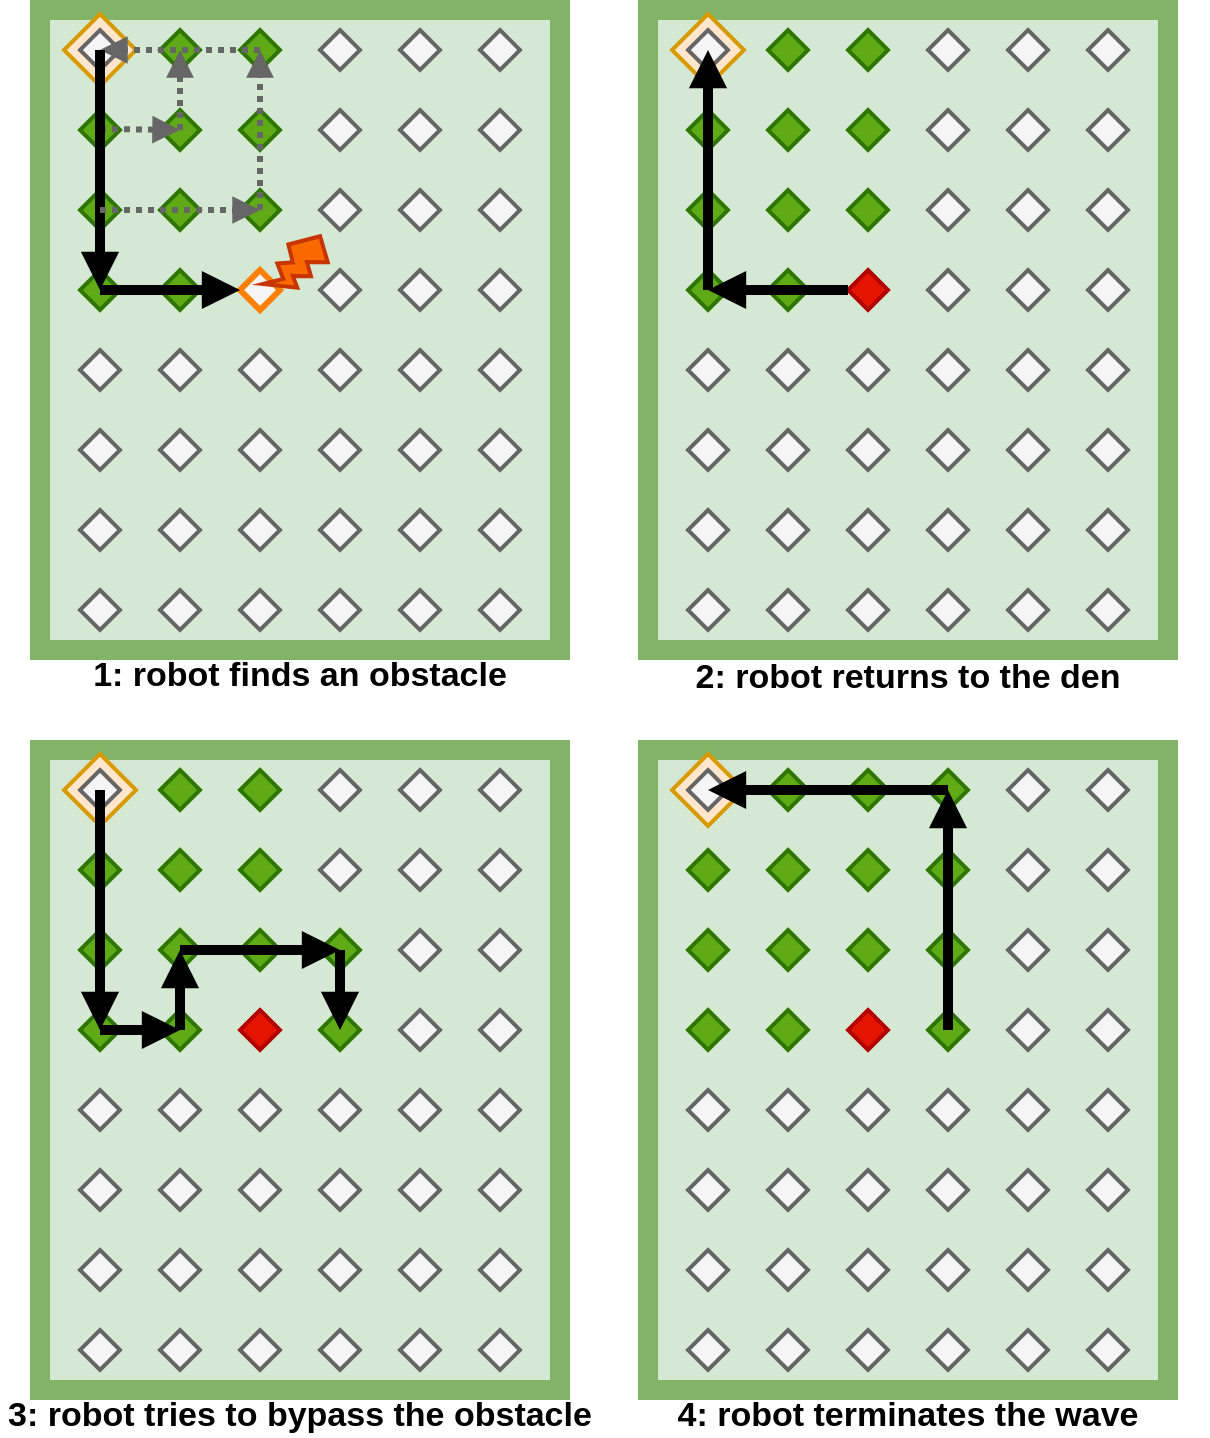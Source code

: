 <mxfile version="14.4.3" type="device"><diagram id="38rpAJSljCp4Y_t4XJB3" name="Pagina-1"><mxGraphModel dx="710" dy="412" grid="1" gridSize="10" guides="1" tooltips="1" connect="1" arrows="1" fold="1" page="1" pageScale="1" pageWidth="827" pageHeight="1169" math="0" shadow="0"><root><mxCell id="0"/><mxCell id="1" parent="0"/><mxCell id="dRU0oKlooQQdXRO8Y2s7-1" value="" style="rounded=0;whiteSpace=wrap;html=1;strokeColor=#82b366;perimeterSpacing=0;strokeWidth=10;glass=0;shadow=0;sketch=0;fillColor=#D5E8D4;" parent="1" vertex="1"><mxGeometry x="20" y="20" width="260" height="320" as="geometry"/></mxCell><mxCell id="3X9O9wSepHIP7EfE-JKM-1" value="" style="rhombus;whiteSpace=wrap;html=1;strokeWidth=2;fillColor=#ffe6cc;strokeColor=#d79b00;" parent="1" vertex="1"><mxGeometry x="32" y="22" width="36" height="36" as="geometry"/></mxCell><mxCell id="3X9O9wSepHIP7EfE-JKM-108" value="" style="rhombus;whiteSpace=wrap;html=1;strokeWidth=2;fillColor=#f5f5f5;strokeColor=#666666;fontColor=#333333;" parent="1" vertex="1"><mxGeometry x="240" y="310" width="20" height="20" as="geometry"/></mxCell><mxCell id="3X9O9wSepHIP7EfE-JKM-107" value="" style="rhombus;whiteSpace=wrap;html=1;strokeWidth=2;fillColor=#f5f5f5;strokeColor=#666666;fontColor=#333333;" parent="1" vertex="1"><mxGeometry x="240" y="270" width="20" height="20" as="geometry"/></mxCell><mxCell id="3X9O9wSepHIP7EfE-JKM-105" value="" style="rhombus;whiteSpace=wrap;html=1;strokeWidth=2;fillColor=#f5f5f5;strokeColor=#666666;fontColor=#333333;" parent="1" vertex="1"><mxGeometry x="40" y="310" width="20" height="20" as="geometry"/></mxCell><mxCell id="3X9O9wSepHIP7EfE-JKM-102" value="" style="rhombus;whiteSpace=wrap;html=1;strokeWidth=2;fillColor=#f5f5f5;strokeColor=#666666;fontColor=#333333;" parent="1" vertex="1"><mxGeometry x="40" y="270" width="20" height="20" as="geometry"/></mxCell><mxCell id="3X9O9wSepHIP7EfE-JKM-73" value="" style="rhombus;whiteSpace=wrap;html=1;strokeWidth=2;fillColor=#f5f5f5;strokeColor=#666666;fontColor=#333333;" parent="1" vertex="1"><mxGeometry x="120" y="230" width="20" height="20" as="geometry"/></mxCell><mxCell id="3X9O9wSepHIP7EfE-JKM-74" value="" style="rhombus;whiteSpace=wrap;html=1;strokeWidth=2;fillColor=#f5f5f5;strokeColor=#666666;fontColor=#333333;" parent="1" vertex="1"><mxGeometry x="160" y="230" width="20" height="20" as="geometry"/></mxCell><mxCell id="3X9O9wSepHIP7EfE-JKM-75" value="" style="rhombus;whiteSpace=wrap;html=1;strokeWidth=2;fillColor=#f5f5f5;strokeColor=#666666;fontColor=#333333;" parent="1" vertex="1"><mxGeometry x="200" y="230" width="20" height="20" as="geometry"/></mxCell><mxCell id="3X9O9wSepHIP7EfE-JKM-76" value="" style="rhombus;whiteSpace=wrap;html=1;strokeWidth=2;fillColor=#f5f5f5;strokeColor=#666666;fontColor=#333333;" parent="1" vertex="1"><mxGeometry x="240" y="230" width="20" height="20" as="geometry"/></mxCell><mxCell id="3X9O9wSepHIP7EfE-JKM-77" value="" style="rhombus;whiteSpace=wrap;html=1;strokeWidth=2;fillColor=#f5f5f5;strokeColor=#666666;fontColor=#333333;" parent="1" vertex="1"><mxGeometry x="40" y="230" width="20" height="20" as="geometry"/></mxCell><mxCell id="3X9O9wSepHIP7EfE-JKM-78" value="" style="rhombus;whiteSpace=wrap;html=1;strokeWidth=2;fillColor=#f5f5f5;strokeColor=#666666;fontColor=#333333;" parent="1" vertex="1"><mxGeometry x="80" y="230" width="20" height="20" as="geometry"/></mxCell><mxCell id="3X9O9wSepHIP7EfE-JKM-66" value="" style="rhombus;whiteSpace=wrap;html=1;strokeWidth=2;fillColor=#f5f5f5;strokeColor=#666666;fontColor=#333333;" parent="1" vertex="1"><mxGeometry x="120" y="190" width="20" height="20" as="geometry"/></mxCell><mxCell id="3X9O9wSepHIP7EfE-JKM-67" value="" style="rhombus;whiteSpace=wrap;html=1;strokeWidth=2;fillColor=#f5f5f5;strokeColor=#666666;fontColor=#333333;" parent="1" vertex="1"><mxGeometry x="160" y="190" width="20" height="20" as="geometry"/></mxCell><mxCell id="3X9O9wSepHIP7EfE-JKM-68" value="" style="rhombus;whiteSpace=wrap;html=1;strokeWidth=2;fillColor=#f5f5f5;strokeColor=#666666;fontColor=#333333;" parent="1" vertex="1"><mxGeometry x="200" y="190" width="20" height="20" as="geometry"/></mxCell><mxCell id="3X9O9wSepHIP7EfE-JKM-69" value="" style="rhombus;whiteSpace=wrap;html=1;strokeWidth=2;fillColor=#f5f5f5;strokeColor=#666666;fontColor=#333333;" parent="1" vertex="1"><mxGeometry x="240" y="190" width="20" height="20" as="geometry"/></mxCell><mxCell id="3X9O9wSepHIP7EfE-JKM-70" value="" style="rhombus;whiteSpace=wrap;html=1;strokeWidth=2;fillColor=#f5f5f5;strokeColor=#666666;fontColor=#333333;" parent="1" vertex="1"><mxGeometry x="40" y="190" width="20" height="20" as="geometry"/></mxCell><mxCell id="3X9O9wSepHIP7EfE-JKM-71" value="" style="rhombus;whiteSpace=wrap;html=1;strokeWidth=2;fillColor=#f5f5f5;strokeColor=#666666;fontColor=#333333;" parent="1" vertex="1"><mxGeometry x="80" y="190" width="20" height="20" as="geometry"/></mxCell><mxCell id="3X9O9wSepHIP7EfE-JKM-58" value="" style="rhombus;whiteSpace=wrap;html=1;strokeWidth=3;fillColor=#f5f5f5;fontColor=#333333;strokeColor=#FF8000;" parent="1" vertex="1"><mxGeometry x="120" y="150" width="20" height="20" as="geometry"/></mxCell><mxCell id="3X9O9wSepHIP7EfE-JKM-59" value="" style="rhombus;whiteSpace=wrap;html=1;strokeWidth=2;fillColor=#f5f5f5;strokeColor=#666666;fontColor=#333333;" parent="1" vertex="1"><mxGeometry x="160" y="150" width="20" height="20" as="geometry"/></mxCell><mxCell id="3X9O9wSepHIP7EfE-JKM-60" value="" style="rhombus;whiteSpace=wrap;html=1;strokeWidth=2;fillColor=#f5f5f5;strokeColor=#666666;fontColor=#333333;" parent="1" vertex="1"><mxGeometry x="200" y="150" width="20" height="20" as="geometry"/></mxCell><mxCell id="3X9O9wSepHIP7EfE-JKM-61" value="" style="rhombus;whiteSpace=wrap;html=1;strokeWidth=2;fillColor=#f5f5f5;strokeColor=#666666;fontColor=#333333;" parent="1" vertex="1"><mxGeometry x="240" y="150" width="20" height="20" as="geometry"/></mxCell><mxCell id="3X9O9wSepHIP7EfE-JKM-62" value="" style="rhombus;whiteSpace=wrap;html=1;strokeWidth=2;fillColor=#60a917;strokeColor=#2D7600;fontColor=#ffffff;" parent="1" vertex="1"><mxGeometry x="40" y="150" width="20" height="20" as="geometry"/></mxCell><mxCell id="3X9O9wSepHIP7EfE-JKM-63" value="" style="rhombus;whiteSpace=wrap;html=1;strokeWidth=2;fillColor=#60a917;strokeColor=#2D7600;fontColor=#ffffff;" parent="1" vertex="1"><mxGeometry x="80" y="150" width="20" height="20" as="geometry"/></mxCell><mxCell id="3X9O9wSepHIP7EfE-JKM-51" value="" style="rhombus;whiteSpace=wrap;html=1;strokeWidth=2;fillColor=#60a917;strokeColor=#2D7600;fontColor=#ffffff;" parent="1" vertex="1"><mxGeometry x="120" y="110" width="20" height="20" as="geometry"/></mxCell><mxCell id="3X9O9wSepHIP7EfE-JKM-52" value="" style="rhombus;whiteSpace=wrap;html=1;strokeWidth=2;fillColor=#f5f5f5;strokeColor=#666666;fontColor=#333333;" parent="1" vertex="1"><mxGeometry x="160" y="110" width="20" height="20" as="geometry"/></mxCell><mxCell id="3X9O9wSepHIP7EfE-JKM-53" value="" style="rhombus;whiteSpace=wrap;html=1;strokeWidth=2;fillColor=#f5f5f5;strokeColor=#666666;fontColor=#333333;" parent="1" vertex="1"><mxGeometry x="200" y="110" width="20" height="20" as="geometry"/></mxCell><mxCell id="3X9O9wSepHIP7EfE-JKM-54" value="" style="rhombus;whiteSpace=wrap;html=1;strokeWidth=2;fillColor=#f5f5f5;strokeColor=#666666;fontColor=#333333;" parent="1" vertex="1"><mxGeometry x="240" y="110" width="20" height="20" as="geometry"/></mxCell><mxCell id="3X9O9wSepHIP7EfE-JKM-55" value="" style="rhombus;whiteSpace=wrap;html=1;strokeWidth=2;fillColor=#60a917;strokeColor=#2D7600;fontColor=#ffffff;" parent="1" vertex="1"><mxGeometry x="40" y="110" width="20" height="20" as="geometry"/></mxCell><mxCell id="3X9O9wSepHIP7EfE-JKM-56" value="" style="rhombus;whiteSpace=wrap;html=1;strokeWidth=2;fillColor=#60a917;strokeColor=#2D7600;fontColor=#ffffff;" parent="1" vertex="1"><mxGeometry x="80" y="110" width="20" height="20" as="geometry"/></mxCell><mxCell id="3X9O9wSepHIP7EfE-JKM-37" value="" style="rhombus;whiteSpace=wrap;html=1;strokeWidth=2;fillColor=#60a917;strokeColor=#2D7600;fontColor=#ffffff;" parent="1" vertex="1"><mxGeometry x="120" y="30" width="20" height="20" as="geometry"/></mxCell><mxCell id="3X9O9wSepHIP7EfE-JKM-38" value="" style="rhombus;whiteSpace=wrap;html=1;strokeWidth=2;fillColor=#f5f5f5;strokeColor=#666666;fontColor=#333333;" parent="1" vertex="1"><mxGeometry x="160" y="30" width="20" height="20" as="geometry"/></mxCell><mxCell id="3X9O9wSepHIP7EfE-JKM-39" value="" style="rhombus;whiteSpace=wrap;html=1;strokeWidth=2;fillColor=#f5f5f5;strokeColor=#666666;fontColor=#333333;" parent="1" vertex="1"><mxGeometry x="200" y="30" width="20" height="20" as="geometry"/></mxCell><mxCell id="3X9O9wSepHIP7EfE-JKM-40" value="" style="rhombus;whiteSpace=wrap;html=1;strokeWidth=2;fillColor=#f5f5f5;strokeColor=#666666;fontColor=#333333;" parent="1" vertex="1"><mxGeometry x="240" y="30" width="20" height="20" as="geometry"/></mxCell><mxCell id="3X9O9wSepHIP7EfE-JKM-41" value="" style="rhombus;whiteSpace=wrap;html=1;strokeWidth=2;fillColor=#f5f5f5;strokeColor=#666666;fontColor=#333333;" parent="1" vertex="1"><mxGeometry x="40" y="30" width="20" height="20" as="geometry"/></mxCell><mxCell id="3X9O9wSepHIP7EfE-JKM-42" value="" style="rhombus;whiteSpace=wrap;html=1;strokeWidth=2;fillColor=#60a917;strokeColor=#2D7600;fontColor=#ffffff;" parent="1" vertex="1"><mxGeometry x="80" y="30" width="20" height="20" as="geometry"/></mxCell><mxCell id="3X9O9wSepHIP7EfE-JKM-32" value="" style="rhombus;whiteSpace=wrap;html=1;strokeWidth=2;fillColor=#60a917;strokeColor=#2D7600;fontColor=#ffffff;" parent="1" vertex="1"><mxGeometry x="120" y="70" width="20" height="20" as="geometry"/></mxCell><mxCell id="3X9O9wSepHIP7EfE-JKM-33" value="" style="rhombus;whiteSpace=wrap;html=1;strokeWidth=2;fillColor=#f5f5f5;strokeColor=#666666;fontColor=#333333;" parent="1" vertex="1"><mxGeometry x="160" y="70" width="20" height="20" as="geometry"/></mxCell><mxCell id="3X9O9wSepHIP7EfE-JKM-34" value="" style="rhombus;whiteSpace=wrap;html=1;strokeWidth=2;fillColor=#f5f5f5;strokeColor=#666666;fontColor=#333333;" parent="1" vertex="1"><mxGeometry x="200" y="70" width="20" height="20" as="geometry"/></mxCell><mxCell id="3X9O9wSepHIP7EfE-JKM-35" value="" style="rhombus;whiteSpace=wrap;html=1;strokeWidth=2;fillColor=#f5f5f5;strokeColor=#666666;fontColor=#333333;" parent="1" vertex="1"><mxGeometry x="240" y="70" width="20" height="20" as="geometry"/></mxCell><mxCell id="3X9O9wSepHIP7EfE-JKM-36" value="" style="rhombus;whiteSpace=wrap;html=1;strokeWidth=2;fillColor=#60a917;strokeColor=#2D7600;fontColor=#ffffff;" parent="1" vertex="1"><mxGeometry x="40" y="70" width="20" height="20" as="geometry"/></mxCell><mxCell id="3X9O9wSepHIP7EfE-JKM-31" value="" style="rhombus;whiteSpace=wrap;html=1;strokeWidth=2;fillColor=#60a917;strokeColor=#2D7600;fontColor=#ffffff;" parent="1" vertex="1"><mxGeometry x="80" y="70" width="20" height="20" as="geometry"/></mxCell><mxCell id="3X9O9wSepHIP7EfE-JKM-16" value="" style="endArrow=block;html=1;strokeWidth=5;endFill=1;" parent="1" edge="1"><mxGeometry width="50" height="50" relative="1" as="geometry"><mxPoint x="50" y="160" as="sourcePoint"/><mxPoint x="120" y="160" as="targetPoint"/></mxGeometry></mxCell><mxCell id="3X9O9wSepHIP7EfE-JKM-81" value="" style="rhombus;whiteSpace=wrap;html=1;strokeWidth=2;fillColor=#f5f5f5;strokeColor=#666666;fontColor=#333333;" parent="1" vertex="1"><mxGeometry x="120" y="270" width="20" height="20" as="geometry"/></mxCell><mxCell id="3X9O9wSepHIP7EfE-JKM-82" value="" style="rhombus;whiteSpace=wrap;html=1;strokeWidth=2;fillColor=#f5f5f5;strokeColor=#666666;fontColor=#333333;" parent="1" vertex="1"><mxGeometry x="160" y="270" width="20" height="20" as="geometry"/></mxCell><mxCell id="3X9O9wSepHIP7EfE-JKM-83" value="" style="rhombus;whiteSpace=wrap;html=1;strokeWidth=2;fillColor=#f5f5f5;strokeColor=#666666;fontColor=#333333;" parent="1" vertex="1"><mxGeometry x="200" y="270" width="20" height="20" as="geometry"/></mxCell><mxCell id="3X9O9wSepHIP7EfE-JKM-86" value="" style="rhombus;whiteSpace=wrap;html=1;strokeWidth=2;fillColor=#f5f5f5;strokeColor=#666666;fontColor=#333333;" parent="1" vertex="1"><mxGeometry x="80" y="270" width="20" height="20" as="geometry"/></mxCell><mxCell id="3X9O9wSepHIP7EfE-JKM-88" value="" style="rhombus;whiteSpace=wrap;html=1;strokeWidth=2;fillColor=#f5f5f5;strokeColor=#666666;fontColor=#333333;" parent="1" vertex="1"><mxGeometry x="120" y="310" width="20" height="20" as="geometry"/></mxCell><mxCell id="3X9O9wSepHIP7EfE-JKM-89" value="" style="rhombus;whiteSpace=wrap;html=1;strokeWidth=2;fillColor=#f5f5f5;strokeColor=#666666;fontColor=#333333;" parent="1" vertex="1"><mxGeometry x="160" y="310" width="20" height="20" as="geometry"/></mxCell><mxCell id="3X9O9wSepHIP7EfE-JKM-90" value="" style="rhombus;whiteSpace=wrap;html=1;strokeWidth=2;fillColor=#f5f5f5;strokeColor=#666666;fontColor=#333333;" parent="1" vertex="1"><mxGeometry x="200" y="310" width="20" height="20" as="geometry"/></mxCell><mxCell id="3X9O9wSepHIP7EfE-JKM-93" value="" style="rhombus;whiteSpace=wrap;html=1;strokeWidth=2;fillColor=#f5f5f5;strokeColor=#666666;fontColor=#333333;" parent="1" vertex="1"><mxGeometry x="80" y="310" width="20" height="20" as="geometry"/></mxCell><mxCell id="3X9O9wSepHIP7EfE-JKM-110" value="" style="verticalLabelPosition=bottom;verticalAlign=top;html=1;shape=mxgraph.basic.flash;strokeWidth=2;fillColor=#fa6800;strokeColor=#C73500;rotation=30;fontColor=#ffffff;" parent="1" vertex="1"><mxGeometry x="138.7" y="130" width="22.59" height="35" as="geometry"/></mxCell><mxCell id="UCMmP2EKuZYmeu0Y-TGN-4" value="" style="rounded=0;whiteSpace=wrap;html=1;strokeColor=#82b366;perimeterSpacing=0;strokeWidth=10;glass=0;shadow=0;sketch=0;fillColor=#D5E8D4;" parent="1" vertex="1"><mxGeometry x="20" y="390" width="260" height="320" as="geometry"/></mxCell><mxCell id="UCMmP2EKuZYmeu0Y-TGN-5" value="" style="rhombus;whiteSpace=wrap;html=1;strokeWidth=2;fillColor=#ffe6cc;strokeColor=#d79b00;" parent="1" vertex="1"><mxGeometry x="32" y="392" width="36" height="36" as="geometry"/></mxCell><mxCell id="UCMmP2EKuZYmeu0Y-TGN-6" value="" style="rhombus;whiteSpace=wrap;html=1;strokeWidth=2;fillColor=#f5f5f5;strokeColor=#666666;fontColor=#333333;" parent="1" vertex="1"><mxGeometry x="240" y="680" width="20" height="20" as="geometry"/></mxCell><mxCell id="UCMmP2EKuZYmeu0Y-TGN-7" value="" style="rhombus;whiteSpace=wrap;html=1;strokeWidth=2;fillColor=#f5f5f5;strokeColor=#666666;fontColor=#333333;" parent="1" vertex="1"><mxGeometry x="240" y="640" width="20" height="20" as="geometry"/></mxCell><mxCell id="UCMmP2EKuZYmeu0Y-TGN-8" value="" style="rhombus;whiteSpace=wrap;html=1;strokeWidth=2;fillColor=#f5f5f5;strokeColor=#666666;fontColor=#333333;" parent="1" vertex="1"><mxGeometry x="40" y="680" width="20" height="20" as="geometry"/></mxCell><mxCell id="UCMmP2EKuZYmeu0Y-TGN-9" value="" style="rhombus;whiteSpace=wrap;html=1;strokeWidth=2;fillColor=#f5f5f5;strokeColor=#666666;fontColor=#333333;" parent="1" vertex="1"><mxGeometry x="40" y="640" width="20" height="20" as="geometry"/></mxCell><mxCell id="UCMmP2EKuZYmeu0Y-TGN-11" value="" style="rhombus;whiteSpace=wrap;html=1;strokeWidth=2;fillColor=#f5f5f5;strokeColor=#666666;fontColor=#333333;" parent="1" vertex="1"><mxGeometry x="120" y="600" width="20" height="20" as="geometry"/></mxCell><mxCell id="UCMmP2EKuZYmeu0Y-TGN-12" value="" style="rhombus;whiteSpace=wrap;html=1;strokeWidth=2;fillColor=#f5f5f5;strokeColor=#666666;fontColor=#333333;" parent="1" vertex="1"><mxGeometry x="160" y="600" width="20" height="20" as="geometry"/></mxCell><mxCell id="UCMmP2EKuZYmeu0Y-TGN-13" value="" style="rhombus;whiteSpace=wrap;html=1;strokeWidth=2;fillColor=#f5f5f5;strokeColor=#666666;fontColor=#333333;" parent="1" vertex="1"><mxGeometry x="200" y="600" width="20" height="20" as="geometry"/></mxCell><mxCell id="UCMmP2EKuZYmeu0Y-TGN-14" value="" style="rhombus;whiteSpace=wrap;html=1;strokeWidth=2;fillColor=#f5f5f5;strokeColor=#666666;fontColor=#333333;" parent="1" vertex="1"><mxGeometry x="240" y="600" width="20" height="20" as="geometry"/></mxCell><mxCell id="UCMmP2EKuZYmeu0Y-TGN-15" value="" style="rhombus;whiteSpace=wrap;html=1;strokeWidth=2;fillColor=#f5f5f5;strokeColor=#666666;fontColor=#333333;" parent="1" vertex="1"><mxGeometry x="40" y="600" width="20" height="20" as="geometry"/></mxCell><mxCell id="UCMmP2EKuZYmeu0Y-TGN-16" value="" style="rhombus;whiteSpace=wrap;html=1;strokeWidth=2;fillColor=#f5f5f5;strokeColor=#666666;fontColor=#333333;" parent="1" vertex="1"><mxGeometry x="80" y="600" width="20" height="20" as="geometry"/></mxCell><mxCell id="UCMmP2EKuZYmeu0Y-TGN-17" value="" style="rhombus;whiteSpace=wrap;html=1;strokeWidth=2;fillColor=#f5f5f5;strokeColor=#666666;fontColor=#333333;" parent="1" vertex="1"><mxGeometry x="120" y="560" width="20" height="20" as="geometry"/></mxCell><mxCell id="UCMmP2EKuZYmeu0Y-TGN-18" value="" style="rhombus;whiteSpace=wrap;html=1;strokeWidth=2;fillColor=#f5f5f5;strokeColor=#666666;fontColor=#333333;" parent="1" vertex="1"><mxGeometry x="160" y="560" width="20" height="20" as="geometry"/></mxCell><mxCell id="UCMmP2EKuZYmeu0Y-TGN-19" value="" style="rhombus;whiteSpace=wrap;html=1;strokeWidth=2;fillColor=#f5f5f5;strokeColor=#666666;fontColor=#333333;" parent="1" vertex="1"><mxGeometry x="200" y="560" width="20" height="20" as="geometry"/></mxCell><mxCell id="UCMmP2EKuZYmeu0Y-TGN-20" value="" style="rhombus;whiteSpace=wrap;html=1;strokeWidth=2;fillColor=#f5f5f5;strokeColor=#666666;fontColor=#333333;" parent="1" vertex="1"><mxGeometry x="240" y="560" width="20" height="20" as="geometry"/></mxCell><mxCell id="UCMmP2EKuZYmeu0Y-TGN-21" value="" style="rhombus;whiteSpace=wrap;html=1;strokeWidth=2;fillColor=#f5f5f5;strokeColor=#666666;fontColor=#333333;" parent="1" vertex="1"><mxGeometry x="40" y="560" width="20" height="20" as="geometry"/></mxCell><mxCell id="UCMmP2EKuZYmeu0Y-TGN-22" value="" style="rhombus;whiteSpace=wrap;html=1;strokeWidth=2;fillColor=#f5f5f5;strokeColor=#666666;fontColor=#333333;" parent="1" vertex="1"><mxGeometry x="80" y="560" width="20" height="20" as="geometry"/></mxCell><mxCell id="UCMmP2EKuZYmeu0Y-TGN-23" value="" style="rhombus;whiteSpace=wrap;html=1;strokeWidth=2;fillColor=#e51400;strokeColor=#B20000;fontColor=#ffffff;" parent="1" vertex="1"><mxGeometry x="120" y="520" width="20" height="20" as="geometry"/></mxCell><mxCell id="UCMmP2EKuZYmeu0Y-TGN-24" value="" style="rhombus;whiteSpace=wrap;html=1;strokeWidth=2;fillColor=#60a917;strokeColor=#2D7600;fontColor=#ffffff;" parent="1" vertex="1"><mxGeometry x="160" y="520" width="20" height="20" as="geometry"/></mxCell><mxCell id="UCMmP2EKuZYmeu0Y-TGN-25" value="" style="rhombus;whiteSpace=wrap;html=1;strokeWidth=2;fillColor=#f5f5f5;strokeColor=#666666;fontColor=#333333;" parent="1" vertex="1"><mxGeometry x="200" y="520" width="20" height="20" as="geometry"/></mxCell><mxCell id="UCMmP2EKuZYmeu0Y-TGN-26" value="" style="rhombus;whiteSpace=wrap;html=1;strokeWidth=2;fillColor=#f5f5f5;strokeColor=#666666;fontColor=#333333;" parent="1" vertex="1"><mxGeometry x="240" y="520" width="20" height="20" as="geometry"/></mxCell><mxCell id="UCMmP2EKuZYmeu0Y-TGN-27" value="" style="rhombus;whiteSpace=wrap;html=1;strokeWidth=2;fillColor=#60a917;strokeColor=#2D7600;fontColor=#ffffff;" parent="1" vertex="1"><mxGeometry x="40" y="520" width="20" height="20" as="geometry"/></mxCell><mxCell id="UCMmP2EKuZYmeu0Y-TGN-28" value="" style="rhombus;whiteSpace=wrap;html=1;strokeWidth=2;fillColor=#60a917;strokeColor=#2D7600;fontColor=#ffffff;" parent="1" vertex="1"><mxGeometry x="80" y="520" width="20" height="20" as="geometry"/></mxCell><mxCell id="UCMmP2EKuZYmeu0Y-TGN-29" value="" style="rhombus;whiteSpace=wrap;html=1;strokeWidth=2;fillColor=#60a917;strokeColor=#2D7600;fontColor=#ffffff;" parent="1" vertex="1"><mxGeometry x="120" y="480" width="20" height="20" as="geometry"/></mxCell><mxCell id="UCMmP2EKuZYmeu0Y-TGN-30" value="" style="rhombus;whiteSpace=wrap;html=1;strokeWidth=2;fillColor=#60a917;strokeColor=#2D7600;fontColor=#ffffff;" parent="1" vertex="1"><mxGeometry x="160" y="480" width="20" height="20" as="geometry"/></mxCell><mxCell id="UCMmP2EKuZYmeu0Y-TGN-31" value="" style="rhombus;whiteSpace=wrap;html=1;strokeWidth=2;fillColor=#f5f5f5;strokeColor=#666666;fontColor=#333333;" parent="1" vertex="1"><mxGeometry x="200" y="480" width="20" height="20" as="geometry"/></mxCell><mxCell id="UCMmP2EKuZYmeu0Y-TGN-32" value="" style="rhombus;whiteSpace=wrap;html=1;strokeWidth=2;fillColor=#f5f5f5;strokeColor=#666666;fontColor=#333333;" parent="1" vertex="1"><mxGeometry x="240" y="480" width="20" height="20" as="geometry"/></mxCell><mxCell id="UCMmP2EKuZYmeu0Y-TGN-33" value="" style="rhombus;whiteSpace=wrap;html=1;strokeWidth=2;fillColor=#60a917;strokeColor=#2D7600;fontColor=#ffffff;" parent="1" vertex="1"><mxGeometry x="40" y="480" width="20" height="20" as="geometry"/></mxCell><mxCell id="UCMmP2EKuZYmeu0Y-TGN-34" value="" style="rhombus;whiteSpace=wrap;html=1;strokeWidth=2;fillColor=#60a917;strokeColor=#2D7600;fontColor=#ffffff;" parent="1" vertex="1"><mxGeometry x="80" y="480" width="20" height="20" as="geometry"/></mxCell><mxCell id="UCMmP2EKuZYmeu0Y-TGN-35" value="" style="rhombus;whiteSpace=wrap;html=1;strokeWidth=2;fillColor=#60a917;strokeColor=#2D7600;fontColor=#ffffff;" parent="1" vertex="1"><mxGeometry x="120" y="400" width="20" height="20" as="geometry"/></mxCell><mxCell id="UCMmP2EKuZYmeu0Y-TGN-36" value="" style="rhombus;whiteSpace=wrap;html=1;strokeWidth=2;fillColor=#f5f5f5;strokeColor=#666666;fontColor=#333333;" parent="1" vertex="1"><mxGeometry x="160" y="400" width="20" height="20" as="geometry"/></mxCell><mxCell id="UCMmP2EKuZYmeu0Y-TGN-37" value="" style="rhombus;whiteSpace=wrap;html=1;strokeWidth=2;fillColor=#f5f5f5;strokeColor=#666666;fontColor=#333333;" parent="1" vertex="1"><mxGeometry x="200" y="400" width="20" height="20" as="geometry"/></mxCell><mxCell id="UCMmP2EKuZYmeu0Y-TGN-38" value="" style="rhombus;whiteSpace=wrap;html=1;strokeWidth=2;fillColor=#f5f5f5;strokeColor=#666666;fontColor=#333333;" parent="1" vertex="1"><mxGeometry x="240" y="400" width="20" height="20" as="geometry"/></mxCell><mxCell id="UCMmP2EKuZYmeu0Y-TGN-39" value="" style="rhombus;whiteSpace=wrap;html=1;strokeWidth=2;fillColor=#f5f5f5;strokeColor=#666666;fontColor=#333333;" parent="1" vertex="1"><mxGeometry x="40" y="400" width="20" height="20" as="geometry"/></mxCell><mxCell id="UCMmP2EKuZYmeu0Y-TGN-40" value="" style="rhombus;whiteSpace=wrap;html=1;strokeWidth=2;fillColor=#60a917;strokeColor=#2D7600;fontColor=#ffffff;" parent="1" vertex="1"><mxGeometry x="80" y="400" width="20" height="20" as="geometry"/></mxCell><mxCell id="UCMmP2EKuZYmeu0Y-TGN-41" value="" style="rhombus;whiteSpace=wrap;html=1;strokeWidth=2;fillColor=#60a917;strokeColor=#2D7600;fontColor=#ffffff;" parent="1" vertex="1"><mxGeometry x="120" y="440" width="20" height="20" as="geometry"/></mxCell><mxCell id="UCMmP2EKuZYmeu0Y-TGN-42" value="" style="rhombus;whiteSpace=wrap;html=1;strokeWidth=2;fillColor=#f5f5f5;strokeColor=#666666;fontColor=#333333;" parent="1" vertex="1"><mxGeometry x="160" y="440" width="20" height="20" as="geometry"/></mxCell><mxCell id="UCMmP2EKuZYmeu0Y-TGN-43" value="" style="rhombus;whiteSpace=wrap;html=1;strokeWidth=2;fillColor=#f5f5f5;strokeColor=#666666;fontColor=#333333;" parent="1" vertex="1"><mxGeometry x="200" y="440" width="20" height="20" as="geometry"/></mxCell><mxCell id="UCMmP2EKuZYmeu0Y-TGN-44" value="" style="rhombus;whiteSpace=wrap;html=1;strokeWidth=2;fillColor=#f5f5f5;strokeColor=#666666;fontColor=#333333;" parent="1" vertex="1"><mxGeometry x="240" y="440" width="20" height="20" as="geometry"/></mxCell><mxCell id="UCMmP2EKuZYmeu0Y-TGN-45" value="" style="rhombus;whiteSpace=wrap;html=1;strokeWidth=2;fillColor=#60a917;strokeColor=#2D7600;fontColor=#ffffff;" parent="1" vertex="1"><mxGeometry x="40" y="440" width="20" height="20" as="geometry"/></mxCell><mxCell id="UCMmP2EKuZYmeu0Y-TGN-46" value="" style="rhombus;whiteSpace=wrap;html=1;strokeWidth=2;fillColor=#60a917;strokeColor=#2D7600;fontColor=#ffffff;" parent="1" vertex="1"><mxGeometry x="80" y="440" width="20" height="20" as="geometry"/></mxCell><mxCell id="UCMmP2EKuZYmeu0Y-TGN-57" value="" style="rhombus;whiteSpace=wrap;html=1;strokeWidth=2;fillColor=#f5f5f5;strokeColor=#666666;fontColor=#333333;" parent="1" vertex="1"><mxGeometry x="120" y="640" width="20" height="20" as="geometry"/></mxCell><mxCell id="UCMmP2EKuZYmeu0Y-TGN-58" value="" style="rhombus;whiteSpace=wrap;html=1;strokeWidth=2;fillColor=#f5f5f5;strokeColor=#666666;fontColor=#333333;" parent="1" vertex="1"><mxGeometry x="160" y="640" width="20" height="20" as="geometry"/></mxCell><mxCell id="UCMmP2EKuZYmeu0Y-TGN-59" value="" style="rhombus;whiteSpace=wrap;html=1;strokeWidth=2;fillColor=#f5f5f5;strokeColor=#666666;fontColor=#333333;" parent="1" vertex="1"><mxGeometry x="200" y="640" width="20" height="20" as="geometry"/></mxCell><mxCell id="UCMmP2EKuZYmeu0Y-TGN-60" value="" style="rhombus;whiteSpace=wrap;html=1;strokeWidth=2;fillColor=#f5f5f5;strokeColor=#666666;fontColor=#333333;" parent="1" vertex="1"><mxGeometry x="80" y="640" width="20" height="20" as="geometry"/></mxCell><mxCell id="UCMmP2EKuZYmeu0Y-TGN-61" value="" style="rhombus;whiteSpace=wrap;html=1;strokeWidth=2;fillColor=#f5f5f5;strokeColor=#666666;fontColor=#333333;" parent="1" vertex="1"><mxGeometry x="120" y="680" width="20" height="20" as="geometry"/></mxCell><mxCell id="UCMmP2EKuZYmeu0Y-TGN-62" value="" style="rhombus;whiteSpace=wrap;html=1;strokeWidth=2;fillColor=#f5f5f5;strokeColor=#666666;fontColor=#333333;" parent="1" vertex="1"><mxGeometry x="160" y="680" width="20" height="20" as="geometry"/></mxCell><mxCell id="UCMmP2EKuZYmeu0Y-TGN-63" value="" style="rhombus;whiteSpace=wrap;html=1;strokeWidth=2;fillColor=#f5f5f5;strokeColor=#666666;fontColor=#333333;" parent="1" vertex="1"><mxGeometry x="200" y="680" width="20" height="20" as="geometry"/></mxCell><mxCell id="UCMmP2EKuZYmeu0Y-TGN-64" value="" style="rhombus;whiteSpace=wrap;html=1;strokeWidth=2;fillColor=#f5f5f5;strokeColor=#666666;fontColor=#333333;" parent="1" vertex="1"><mxGeometry x="80" y="680" width="20" height="20" as="geometry"/></mxCell><mxCell id="UCMmP2EKuZYmeu0Y-TGN-66" value="" style="endArrow=block;html=1;strokeWidth=5;endFill=1;fillColor=#f8cecc;" parent="1" edge="1"><mxGeometry width="50" height="50" relative="1" as="geometry"><mxPoint x="50" y="410" as="sourcePoint"/><mxPoint x="50" y="530" as="targetPoint"/></mxGeometry></mxCell><mxCell id="UCMmP2EKuZYmeu0Y-TGN-70" value="" style="endArrow=block;html=1;strokeWidth=5;endFill=1;fillColor=#f8cecc;entryX=0.5;entryY=0.5;entryDx=0;entryDy=0;entryPerimeter=0;" parent="1" target="UCMmP2EKuZYmeu0Y-TGN-30" edge="1"><mxGeometry width="50" height="50" relative="1" as="geometry"><mxPoint x="90" y="490" as="sourcePoint"/><mxPoint x="60" y="580" as="targetPoint"/></mxGeometry></mxCell><mxCell id="UCMmP2EKuZYmeu0Y-TGN-127" value="" style="rounded=0;whiteSpace=wrap;html=1;strokeColor=#82b366;perimeterSpacing=0;strokeWidth=10;glass=0;shadow=0;sketch=0;fillColor=#D5E8D4;" parent="1" vertex="1"><mxGeometry x="324" y="20" width="260" height="320" as="geometry"/></mxCell><mxCell id="UCMmP2EKuZYmeu0Y-TGN-128" value="" style="rhombus;whiteSpace=wrap;html=1;strokeWidth=2;fillColor=#ffe6cc;strokeColor=#d79b00;" parent="1" vertex="1"><mxGeometry x="336" y="22" width="36" height="36" as="geometry"/></mxCell><mxCell id="UCMmP2EKuZYmeu0Y-TGN-129" value="" style="rhombus;whiteSpace=wrap;html=1;strokeWidth=2;fillColor=#f5f5f5;strokeColor=#666666;fontColor=#333333;" parent="1" vertex="1"><mxGeometry x="544" y="310" width="20" height="20" as="geometry"/></mxCell><mxCell id="UCMmP2EKuZYmeu0Y-TGN-130" value="" style="rhombus;whiteSpace=wrap;html=1;strokeWidth=2;fillColor=#f5f5f5;strokeColor=#666666;fontColor=#333333;" parent="1" vertex="1"><mxGeometry x="544" y="270" width="20" height="20" as="geometry"/></mxCell><mxCell id="UCMmP2EKuZYmeu0Y-TGN-131" value="" style="rhombus;whiteSpace=wrap;html=1;strokeWidth=2;fillColor=#f5f5f5;strokeColor=#666666;fontColor=#333333;" parent="1" vertex="1"><mxGeometry x="344" y="310" width="20" height="20" as="geometry"/></mxCell><mxCell id="UCMmP2EKuZYmeu0Y-TGN-132" value="" style="rhombus;whiteSpace=wrap;html=1;strokeWidth=2;fillColor=#f5f5f5;strokeColor=#666666;fontColor=#333333;" parent="1" vertex="1"><mxGeometry x="344" y="270" width="20" height="20" as="geometry"/></mxCell><mxCell id="UCMmP2EKuZYmeu0Y-TGN-133" value="" style="rhombus;whiteSpace=wrap;html=1;strokeWidth=2;fillColor=#f5f5f5;strokeColor=#666666;fontColor=#333333;" parent="1" vertex="1"><mxGeometry x="424" y="230" width="20" height="20" as="geometry"/></mxCell><mxCell id="UCMmP2EKuZYmeu0Y-TGN-134" value="" style="rhombus;whiteSpace=wrap;html=1;strokeWidth=2;fillColor=#f5f5f5;strokeColor=#666666;fontColor=#333333;" parent="1" vertex="1"><mxGeometry x="464" y="230" width="20" height="20" as="geometry"/></mxCell><mxCell id="UCMmP2EKuZYmeu0Y-TGN-135" value="" style="rhombus;whiteSpace=wrap;html=1;strokeWidth=2;fillColor=#f5f5f5;strokeColor=#666666;fontColor=#333333;" parent="1" vertex="1"><mxGeometry x="504" y="230" width="20" height="20" as="geometry"/></mxCell><mxCell id="UCMmP2EKuZYmeu0Y-TGN-136" value="" style="rhombus;whiteSpace=wrap;html=1;strokeWidth=2;fillColor=#f5f5f5;strokeColor=#666666;fontColor=#333333;" parent="1" vertex="1"><mxGeometry x="544" y="230" width="20" height="20" as="geometry"/></mxCell><mxCell id="UCMmP2EKuZYmeu0Y-TGN-137" value="" style="rhombus;whiteSpace=wrap;html=1;strokeWidth=2;fillColor=#f5f5f5;strokeColor=#666666;fontColor=#333333;" parent="1" vertex="1"><mxGeometry x="344" y="230" width="20" height="20" as="geometry"/></mxCell><mxCell id="UCMmP2EKuZYmeu0Y-TGN-138" value="" style="rhombus;whiteSpace=wrap;html=1;strokeWidth=2;fillColor=#f5f5f5;strokeColor=#666666;fontColor=#333333;" parent="1" vertex="1"><mxGeometry x="384" y="230" width="20" height="20" as="geometry"/></mxCell><mxCell id="UCMmP2EKuZYmeu0Y-TGN-139" value="" style="rhombus;whiteSpace=wrap;html=1;strokeWidth=2;fillColor=#f5f5f5;strokeColor=#666666;fontColor=#333333;" parent="1" vertex="1"><mxGeometry x="424" y="190" width="20" height="20" as="geometry"/></mxCell><mxCell id="UCMmP2EKuZYmeu0Y-TGN-140" value="" style="rhombus;whiteSpace=wrap;html=1;strokeWidth=2;fillColor=#f5f5f5;strokeColor=#666666;fontColor=#333333;" parent="1" vertex="1"><mxGeometry x="464" y="190" width="20" height="20" as="geometry"/></mxCell><mxCell id="UCMmP2EKuZYmeu0Y-TGN-141" value="" style="rhombus;whiteSpace=wrap;html=1;strokeWidth=2;fillColor=#f5f5f5;strokeColor=#666666;fontColor=#333333;" parent="1" vertex="1"><mxGeometry x="504" y="190" width="20" height="20" as="geometry"/></mxCell><mxCell id="UCMmP2EKuZYmeu0Y-TGN-142" value="" style="rhombus;whiteSpace=wrap;html=1;strokeWidth=2;fillColor=#f5f5f5;strokeColor=#666666;fontColor=#333333;" parent="1" vertex="1"><mxGeometry x="544" y="190" width="20" height="20" as="geometry"/></mxCell><mxCell id="UCMmP2EKuZYmeu0Y-TGN-143" value="" style="rhombus;whiteSpace=wrap;html=1;strokeWidth=2;fillColor=#f5f5f5;strokeColor=#666666;fontColor=#333333;" parent="1" vertex="1"><mxGeometry x="344" y="190" width="20" height="20" as="geometry"/></mxCell><mxCell id="UCMmP2EKuZYmeu0Y-TGN-144" value="" style="rhombus;whiteSpace=wrap;html=1;strokeWidth=2;fillColor=#f5f5f5;strokeColor=#666666;fontColor=#333333;" parent="1" vertex="1"><mxGeometry x="384" y="190" width="20" height="20" as="geometry"/></mxCell><mxCell id="UCMmP2EKuZYmeu0Y-TGN-145" value="" style="rhombus;whiteSpace=wrap;html=1;strokeWidth=2;fillColor=#e51400;strokeColor=#B20000;fontColor=#ffffff;" parent="1" vertex="1"><mxGeometry x="424" y="150" width="20" height="20" as="geometry"/></mxCell><mxCell id="UCMmP2EKuZYmeu0Y-TGN-146" value="" style="rhombus;whiteSpace=wrap;html=1;strokeWidth=2;fillColor=#f5f5f5;strokeColor=#666666;fontColor=#333333;" parent="1" vertex="1"><mxGeometry x="464" y="150" width="20" height="20" as="geometry"/></mxCell><mxCell id="UCMmP2EKuZYmeu0Y-TGN-147" value="" style="rhombus;whiteSpace=wrap;html=1;strokeWidth=2;fillColor=#f5f5f5;strokeColor=#666666;fontColor=#333333;" parent="1" vertex="1"><mxGeometry x="504" y="150" width="20" height="20" as="geometry"/></mxCell><mxCell id="UCMmP2EKuZYmeu0Y-TGN-148" value="" style="rhombus;whiteSpace=wrap;html=1;strokeWidth=2;fillColor=#f5f5f5;strokeColor=#666666;fontColor=#333333;" parent="1" vertex="1"><mxGeometry x="544" y="150" width="20" height="20" as="geometry"/></mxCell><mxCell id="UCMmP2EKuZYmeu0Y-TGN-149" value="" style="rhombus;whiteSpace=wrap;html=1;strokeWidth=2;fillColor=#60a917;strokeColor=#2D7600;fontColor=#ffffff;" parent="1" vertex="1"><mxGeometry x="344" y="150" width="20" height="20" as="geometry"/></mxCell><mxCell id="UCMmP2EKuZYmeu0Y-TGN-150" value="" style="rhombus;whiteSpace=wrap;html=1;strokeWidth=2;fillColor=#60a917;strokeColor=#2D7600;fontColor=#ffffff;" parent="1" vertex="1"><mxGeometry x="384" y="150" width="20" height="20" as="geometry"/></mxCell><mxCell id="UCMmP2EKuZYmeu0Y-TGN-151" value="" style="rhombus;whiteSpace=wrap;html=1;strokeWidth=2;fillColor=#60a917;strokeColor=#2D7600;fontColor=#ffffff;" parent="1" vertex="1"><mxGeometry x="424" y="110" width="20" height="20" as="geometry"/></mxCell><mxCell id="UCMmP2EKuZYmeu0Y-TGN-152" value="" style="rhombus;whiteSpace=wrap;html=1;strokeWidth=2;fillColor=#f5f5f5;strokeColor=#666666;fontColor=#333333;" parent="1" vertex="1"><mxGeometry x="464" y="110" width="20" height="20" as="geometry"/></mxCell><mxCell id="UCMmP2EKuZYmeu0Y-TGN-153" value="" style="rhombus;whiteSpace=wrap;html=1;strokeWidth=2;fillColor=#f5f5f5;strokeColor=#666666;fontColor=#333333;" parent="1" vertex="1"><mxGeometry x="504" y="110" width="20" height="20" as="geometry"/></mxCell><mxCell id="UCMmP2EKuZYmeu0Y-TGN-154" value="" style="rhombus;whiteSpace=wrap;html=1;strokeWidth=2;fillColor=#f5f5f5;strokeColor=#666666;fontColor=#333333;" parent="1" vertex="1"><mxGeometry x="544" y="110" width="20" height="20" as="geometry"/></mxCell><mxCell id="UCMmP2EKuZYmeu0Y-TGN-155" value="" style="rhombus;whiteSpace=wrap;html=1;strokeWidth=2;fillColor=#60a917;strokeColor=#2D7600;fontColor=#ffffff;" parent="1" vertex="1"><mxGeometry x="344" y="110" width="20" height="20" as="geometry"/></mxCell><mxCell id="UCMmP2EKuZYmeu0Y-TGN-156" value="" style="rhombus;whiteSpace=wrap;html=1;strokeWidth=2;fillColor=#60a917;strokeColor=#2D7600;fontColor=#ffffff;" parent="1" vertex="1"><mxGeometry x="384" y="110" width="20" height="20" as="geometry"/></mxCell><mxCell id="UCMmP2EKuZYmeu0Y-TGN-157" value="" style="rhombus;whiteSpace=wrap;html=1;strokeWidth=2;fillColor=#60a917;strokeColor=#2D7600;fontColor=#ffffff;" parent="1" vertex="1"><mxGeometry x="424" y="30" width="20" height="20" as="geometry"/></mxCell><mxCell id="UCMmP2EKuZYmeu0Y-TGN-158" value="" style="rhombus;whiteSpace=wrap;html=1;strokeWidth=2;fillColor=#f5f5f5;strokeColor=#666666;fontColor=#333333;" parent="1" vertex="1"><mxGeometry x="464" y="30" width="20" height="20" as="geometry"/></mxCell><mxCell id="UCMmP2EKuZYmeu0Y-TGN-159" value="" style="rhombus;whiteSpace=wrap;html=1;strokeWidth=2;fillColor=#f5f5f5;strokeColor=#666666;fontColor=#333333;" parent="1" vertex="1"><mxGeometry x="504" y="30" width="20" height="20" as="geometry"/></mxCell><mxCell id="UCMmP2EKuZYmeu0Y-TGN-160" value="" style="rhombus;whiteSpace=wrap;html=1;strokeWidth=2;fillColor=#f5f5f5;strokeColor=#666666;fontColor=#333333;" parent="1" vertex="1"><mxGeometry x="544" y="30" width="20" height="20" as="geometry"/></mxCell><mxCell id="UCMmP2EKuZYmeu0Y-TGN-161" value="" style="rhombus;whiteSpace=wrap;html=1;strokeWidth=2;fillColor=#f5f5f5;strokeColor=#666666;fontColor=#333333;" parent="1" vertex="1"><mxGeometry x="344" y="30" width="20" height="20" as="geometry"/></mxCell><mxCell id="UCMmP2EKuZYmeu0Y-TGN-162" value="" style="rhombus;whiteSpace=wrap;html=1;strokeWidth=2;fillColor=#60a917;strokeColor=#2D7600;fontColor=#ffffff;" parent="1" vertex="1"><mxGeometry x="384" y="30" width="20" height="20" as="geometry"/></mxCell><mxCell id="UCMmP2EKuZYmeu0Y-TGN-163" value="" style="rhombus;whiteSpace=wrap;html=1;strokeWidth=2;fillColor=#60a917;strokeColor=#2D7600;fontColor=#ffffff;" parent="1" vertex="1"><mxGeometry x="424" y="70" width="20" height="20" as="geometry"/></mxCell><mxCell id="UCMmP2EKuZYmeu0Y-TGN-164" value="" style="rhombus;whiteSpace=wrap;html=1;strokeWidth=2;fillColor=#f5f5f5;strokeColor=#666666;fontColor=#333333;" parent="1" vertex="1"><mxGeometry x="464" y="70" width="20" height="20" as="geometry"/></mxCell><mxCell id="UCMmP2EKuZYmeu0Y-TGN-165" value="" style="rhombus;whiteSpace=wrap;html=1;strokeWidth=2;fillColor=#f5f5f5;strokeColor=#666666;fontColor=#333333;" parent="1" vertex="1"><mxGeometry x="504" y="70" width="20" height="20" as="geometry"/></mxCell><mxCell id="UCMmP2EKuZYmeu0Y-TGN-166" value="" style="rhombus;whiteSpace=wrap;html=1;strokeWidth=2;fillColor=#f5f5f5;strokeColor=#666666;fontColor=#333333;" parent="1" vertex="1"><mxGeometry x="544" y="70" width="20" height="20" as="geometry"/></mxCell><mxCell id="UCMmP2EKuZYmeu0Y-TGN-167" value="" style="rhombus;whiteSpace=wrap;html=1;strokeWidth=2;fillColor=#60a917;strokeColor=#2D7600;fontColor=#ffffff;" parent="1" vertex="1"><mxGeometry x="344" y="70" width="20" height="20" as="geometry"/></mxCell><mxCell id="UCMmP2EKuZYmeu0Y-TGN-168" value="" style="rhombus;whiteSpace=wrap;html=1;strokeWidth=2;fillColor=#60a917;strokeColor=#2D7600;fontColor=#ffffff;" parent="1" vertex="1"><mxGeometry x="384" y="70" width="20" height="20" as="geometry"/></mxCell><mxCell id="UCMmP2EKuZYmeu0Y-TGN-169" value="" style="endArrow=none;html=1;strokeWidth=5;endFill=0;startArrow=block;startFill=1;" parent="1" edge="1"><mxGeometry width="50" height="50" relative="1" as="geometry"><mxPoint x="354" y="40" as="sourcePoint"/><mxPoint x="354" y="160" as="targetPoint"/></mxGeometry></mxCell><mxCell id="UCMmP2EKuZYmeu0Y-TGN-170" value="" style="endArrow=none;html=1;strokeWidth=5;endFill=0;startArrow=block;startFill=1;" parent="1" edge="1"><mxGeometry width="50" height="50" relative="1" as="geometry"><mxPoint x="354" y="160" as="sourcePoint"/><mxPoint x="424" y="160" as="targetPoint"/></mxGeometry></mxCell><mxCell id="UCMmP2EKuZYmeu0Y-TGN-171" value="" style="rhombus;whiteSpace=wrap;html=1;strokeWidth=2;fillColor=#f5f5f5;strokeColor=#666666;fontColor=#333333;" parent="1" vertex="1"><mxGeometry x="424" y="270" width="20" height="20" as="geometry"/></mxCell><mxCell id="UCMmP2EKuZYmeu0Y-TGN-172" value="" style="rhombus;whiteSpace=wrap;html=1;strokeWidth=2;fillColor=#f5f5f5;strokeColor=#666666;fontColor=#333333;" parent="1" vertex="1"><mxGeometry x="464" y="270" width="20" height="20" as="geometry"/></mxCell><mxCell id="UCMmP2EKuZYmeu0Y-TGN-173" value="" style="rhombus;whiteSpace=wrap;html=1;strokeWidth=2;fillColor=#f5f5f5;strokeColor=#666666;fontColor=#333333;" parent="1" vertex="1"><mxGeometry x="504" y="270" width="20" height="20" as="geometry"/></mxCell><mxCell id="UCMmP2EKuZYmeu0Y-TGN-174" value="" style="rhombus;whiteSpace=wrap;html=1;strokeWidth=2;fillColor=#f5f5f5;strokeColor=#666666;fontColor=#333333;" parent="1" vertex="1"><mxGeometry x="384" y="270" width="20" height="20" as="geometry"/></mxCell><mxCell id="UCMmP2EKuZYmeu0Y-TGN-175" value="" style="rhombus;whiteSpace=wrap;html=1;strokeWidth=2;fillColor=#f5f5f5;strokeColor=#666666;fontColor=#333333;" parent="1" vertex="1"><mxGeometry x="424" y="310" width="20" height="20" as="geometry"/></mxCell><mxCell id="UCMmP2EKuZYmeu0Y-TGN-176" value="" style="rhombus;whiteSpace=wrap;html=1;strokeWidth=2;fillColor=#f5f5f5;strokeColor=#666666;fontColor=#333333;" parent="1" vertex="1"><mxGeometry x="464" y="310" width="20" height="20" as="geometry"/></mxCell><mxCell id="UCMmP2EKuZYmeu0Y-TGN-177" value="" style="rhombus;whiteSpace=wrap;html=1;strokeWidth=2;fillColor=#f5f5f5;strokeColor=#666666;fontColor=#333333;" parent="1" vertex="1"><mxGeometry x="504" y="310" width="20" height="20" as="geometry"/></mxCell><mxCell id="UCMmP2EKuZYmeu0Y-TGN-178" value="" style="rhombus;whiteSpace=wrap;html=1;strokeWidth=2;fillColor=#f5f5f5;strokeColor=#666666;fontColor=#333333;" parent="1" vertex="1"><mxGeometry x="384" y="310" width="20" height="20" as="geometry"/></mxCell><mxCell id="UCMmP2EKuZYmeu0Y-TGN-180" value="1: robot finds an obstacle" style="text;html=1;strokeColor=none;fillColor=none;align=center;verticalAlign=middle;whiteSpace=wrap;rounded=0;fontStyle=1;fontSize=17;" parent="1" vertex="1"><mxGeometry x="20" y="343" width="260" height="20" as="geometry"/></mxCell><mxCell id="UCMmP2EKuZYmeu0Y-TGN-181" value="2: robot returns to the den" style="text;html=1;strokeColor=none;fillColor=none;align=center;verticalAlign=middle;whiteSpace=wrap;rounded=0;fontStyle=1;fontSize=17;" parent="1" vertex="1"><mxGeometry x="324" y="344" width="260" height="20" as="geometry"/></mxCell><mxCell id="UCMmP2EKuZYmeu0Y-TGN-182" value="3: robot tries to bypass the obstacle" style="text;html=1;strokeColor=none;fillColor=none;align=center;verticalAlign=middle;whiteSpace=wrap;rounded=0;fontStyle=1;fontSize=17;" parent="1" vertex="1"><mxGeometry y="713" width="300" height="20" as="geometry"/></mxCell><mxCell id="UCMmP2EKuZYmeu0Y-TGN-183" value="" style="endArrow=block;html=1;strokeWidth=5;endFill=1;fillColor=#f8cecc;entryX=0.5;entryY=0.5;entryDx=0;entryDy=0;entryPerimeter=0;" parent="1" target="UCMmP2EKuZYmeu0Y-TGN-28" edge="1"><mxGeometry width="50" height="50" relative="1" as="geometry"><mxPoint x="50" y="530" as="sourcePoint"/><mxPoint x="60" y="420" as="targetPoint"/></mxGeometry></mxCell><mxCell id="UCMmP2EKuZYmeu0Y-TGN-184" value="" style="endArrow=block;html=1;strokeWidth=5;endFill=1;fillColor=#f8cecc;entryX=0.5;entryY=0.5;entryDx=0;entryDy=0;exitX=0.5;exitY=0.5;exitDx=0;exitDy=0;exitPerimeter=0;entryPerimeter=0;" parent="1" source="UCMmP2EKuZYmeu0Y-TGN-28" target="UCMmP2EKuZYmeu0Y-TGN-34" edge="1"><mxGeometry width="50" height="50" relative="1" as="geometry"><mxPoint x="180" y="540.0" as="sourcePoint"/><mxPoint x="180" y="420" as="targetPoint"/></mxGeometry></mxCell><mxCell id="UCMmP2EKuZYmeu0Y-TGN-186" value="" style="endArrow=block;html=1;strokeWidth=5;endFill=1;fillColor=#f8cecc;entryX=0.5;entryY=0.5;entryDx=0;entryDy=0;entryPerimeter=0;" parent="1" target="UCMmP2EKuZYmeu0Y-TGN-24" edge="1"><mxGeometry width="50" height="50" relative="1" as="geometry"><mxPoint x="170" y="490" as="sourcePoint"/><mxPoint x="100" y="500" as="targetPoint"/></mxGeometry></mxCell><mxCell id="UCMmP2EKuZYmeu0Y-TGN-187" value="" style="rounded=0;whiteSpace=wrap;html=1;strokeColor=#82b366;perimeterSpacing=0;strokeWidth=10;glass=0;shadow=0;sketch=0;fillColor=#D5E8D4;" parent="1" vertex="1"><mxGeometry x="324" y="390" width="260" height="320" as="geometry"/></mxCell><mxCell id="UCMmP2EKuZYmeu0Y-TGN-188" value="" style="rhombus;whiteSpace=wrap;html=1;strokeWidth=2;fillColor=#ffe6cc;strokeColor=#d79b00;" parent="1" vertex="1"><mxGeometry x="336" y="392" width="36" height="36" as="geometry"/></mxCell><mxCell id="UCMmP2EKuZYmeu0Y-TGN-189" value="" style="rhombus;whiteSpace=wrap;html=1;strokeWidth=2;fillColor=#f5f5f5;strokeColor=#666666;fontColor=#333333;" parent="1" vertex="1"><mxGeometry x="544" y="680" width="20" height="20" as="geometry"/></mxCell><mxCell id="UCMmP2EKuZYmeu0Y-TGN-190" value="" style="rhombus;whiteSpace=wrap;html=1;strokeWidth=2;fillColor=#f5f5f5;strokeColor=#666666;fontColor=#333333;" parent="1" vertex="1"><mxGeometry x="544" y="640" width="20" height="20" as="geometry"/></mxCell><mxCell id="UCMmP2EKuZYmeu0Y-TGN-191" value="" style="rhombus;whiteSpace=wrap;html=1;strokeWidth=2;fillColor=#f5f5f5;strokeColor=#666666;fontColor=#333333;" parent="1" vertex="1"><mxGeometry x="344" y="680" width="20" height="20" as="geometry"/></mxCell><mxCell id="UCMmP2EKuZYmeu0Y-TGN-192" value="" style="rhombus;whiteSpace=wrap;html=1;strokeWidth=2;fillColor=#f5f5f5;strokeColor=#666666;fontColor=#333333;" parent="1" vertex="1"><mxGeometry x="344" y="640" width="20" height="20" as="geometry"/></mxCell><mxCell id="UCMmP2EKuZYmeu0Y-TGN-193" value="" style="rhombus;whiteSpace=wrap;html=1;strokeWidth=2;fillColor=#f5f5f5;strokeColor=#666666;fontColor=#333333;" parent="1" vertex="1"><mxGeometry x="424" y="600" width="20" height="20" as="geometry"/></mxCell><mxCell id="UCMmP2EKuZYmeu0Y-TGN-194" value="" style="rhombus;whiteSpace=wrap;html=1;strokeWidth=2;fillColor=#f5f5f5;strokeColor=#666666;fontColor=#333333;" parent="1" vertex="1"><mxGeometry x="464" y="600" width="20" height="20" as="geometry"/></mxCell><mxCell id="UCMmP2EKuZYmeu0Y-TGN-195" value="" style="rhombus;whiteSpace=wrap;html=1;strokeWidth=2;fillColor=#f5f5f5;strokeColor=#666666;fontColor=#333333;" parent="1" vertex="1"><mxGeometry x="504" y="600" width="20" height="20" as="geometry"/></mxCell><mxCell id="UCMmP2EKuZYmeu0Y-TGN-196" value="" style="rhombus;whiteSpace=wrap;html=1;strokeWidth=2;fillColor=#f5f5f5;strokeColor=#666666;fontColor=#333333;" parent="1" vertex="1"><mxGeometry x="544" y="600" width="20" height="20" as="geometry"/></mxCell><mxCell id="UCMmP2EKuZYmeu0Y-TGN-197" value="" style="rhombus;whiteSpace=wrap;html=1;strokeWidth=2;fillColor=#f5f5f5;strokeColor=#666666;fontColor=#333333;" parent="1" vertex="1"><mxGeometry x="344" y="600" width="20" height="20" as="geometry"/></mxCell><mxCell id="UCMmP2EKuZYmeu0Y-TGN-198" value="" style="rhombus;whiteSpace=wrap;html=1;strokeWidth=2;fillColor=#f5f5f5;strokeColor=#666666;fontColor=#333333;" parent="1" vertex="1"><mxGeometry x="384" y="600" width="20" height="20" as="geometry"/></mxCell><mxCell id="UCMmP2EKuZYmeu0Y-TGN-199" value="" style="rhombus;whiteSpace=wrap;html=1;strokeWidth=2;fillColor=#f5f5f5;strokeColor=#666666;fontColor=#333333;" parent="1" vertex="1"><mxGeometry x="424" y="560" width="20" height="20" as="geometry"/></mxCell><mxCell id="UCMmP2EKuZYmeu0Y-TGN-200" value="" style="rhombus;whiteSpace=wrap;html=1;strokeWidth=2;fillColor=#f5f5f5;strokeColor=#666666;fontColor=#333333;" parent="1" vertex="1"><mxGeometry x="464" y="560" width="20" height="20" as="geometry"/></mxCell><mxCell id="UCMmP2EKuZYmeu0Y-TGN-201" value="" style="rhombus;whiteSpace=wrap;html=1;strokeWidth=2;fillColor=#f5f5f5;strokeColor=#666666;fontColor=#333333;" parent="1" vertex="1"><mxGeometry x="504" y="560" width="20" height="20" as="geometry"/></mxCell><mxCell id="UCMmP2EKuZYmeu0Y-TGN-202" value="" style="rhombus;whiteSpace=wrap;html=1;strokeWidth=2;fillColor=#f5f5f5;strokeColor=#666666;fontColor=#333333;" parent="1" vertex="1"><mxGeometry x="544" y="560" width="20" height="20" as="geometry"/></mxCell><mxCell id="UCMmP2EKuZYmeu0Y-TGN-203" value="" style="rhombus;whiteSpace=wrap;html=1;strokeWidth=2;fillColor=#f5f5f5;strokeColor=#666666;fontColor=#333333;" parent="1" vertex="1"><mxGeometry x="344" y="560" width="20" height="20" as="geometry"/></mxCell><mxCell id="UCMmP2EKuZYmeu0Y-TGN-204" value="" style="rhombus;whiteSpace=wrap;html=1;strokeWidth=2;fillColor=#f5f5f5;strokeColor=#666666;fontColor=#333333;" parent="1" vertex="1"><mxGeometry x="384" y="560" width="20" height="20" as="geometry"/></mxCell><mxCell id="UCMmP2EKuZYmeu0Y-TGN-205" value="" style="rhombus;whiteSpace=wrap;html=1;strokeWidth=2;fillColor=#e51400;strokeColor=#B20000;fontColor=#ffffff;" parent="1" vertex="1"><mxGeometry x="424" y="520" width="20" height="20" as="geometry"/></mxCell><mxCell id="UCMmP2EKuZYmeu0Y-TGN-206" value="" style="rhombus;whiteSpace=wrap;html=1;strokeWidth=2;fillColor=#60a917;strokeColor=#2D7600;fontColor=#ffffff;" parent="1" vertex="1"><mxGeometry x="464" y="520" width="20" height="20" as="geometry"/></mxCell><mxCell id="UCMmP2EKuZYmeu0Y-TGN-207" value="" style="rhombus;whiteSpace=wrap;html=1;strokeWidth=2;fillColor=#f5f5f5;strokeColor=#666666;fontColor=#333333;" parent="1" vertex="1"><mxGeometry x="504" y="520" width="20" height="20" as="geometry"/></mxCell><mxCell id="UCMmP2EKuZYmeu0Y-TGN-208" value="" style="rhombus;whiteSpace=wrap;html=1;strokeWidth=2;fillColor=#f5f5f5;strokeColor=#666666;fontColor=#333333;" parent="1" vertex="1"><mxGeometry x="544" y="520" width="20" height="20" as="geometry"/></mxCell><mxCell id="UCMmP2EKuZYmeu0Y-TGN-209" value="" style="rhombus;whiteSpace=wrap;html=1;strokeWidth=2;fillColor=#60a917;strokeColor=#2D7600;fontColor=#ffffff;" parent="1" vertex="1"><mxGeometry x="344" y="520" width="20" height="20" as="geometry"/></mxCell><mxCell id="UCMmP2EKuZYmeu0Y-TGN-210" value="" style="rhombus;whiteSpace=wrap;html=1;strokeWidth=2;fillColor=#60a917;strokeColor=#2D7600;fontColor=#ffffff;" parent="1" vertex="1"><mxGeometry x="384" y="520" width="20" height="20" as="geometry"/></mxCell><mxCell id="UCMmP2EKuZYmeu0Y-TGN-211" value="" style="rhombus;whiteSpace=wrap;html=1;strokeWidth=2;fillColor=#60a917;strokeColor=#2D7600;fontColor=#ffffff;" parent="1" vertex="1"><mxGeometry x="424" y="480" width="20" height="20" as="geometry"/></mxCell><mxCell id="UCMmP2EKuZYmeu0Y-TGN-212" value="" style="rhombus;whiteSpace=wrap;html=1;strokeWidth=2;fillColor=#60a917;strokeColor=#2D7600;fontColor=#ffffff;" parent="1" vertex="1"><mxGeometry x="464" y="480" width="20" height="20" as="geometry"/></mxCell><mxCell id="UCMmP2EKuZYmeu0Y-TGN-213" value="" style="rhombus;whiteSpace=wrap;html=1;strokeWidth=2;fillColor=#f5f5f5;strokeColor=#666666;fontColor=#333333;" parent="1" vertex="1"><mxGeometry x="504" y="480" width="20" height="20" as="geometry"/></mxCell><mxCell id="UCMmP2EKuZYmeu0Y-TGN-214" value="" style="rhombus;whiteSpace=wrap;html=1;strokeWidth=2;fillColor=#f5f5f5;strokeColor=#666666;fontColor=#333333;" parent="1" vertex="1"><mxGeometry x="544" y="480" width="20" height="20" as="geometry"/></mxCell><mxCell id="UCMmP2EKuZYmeu0Y-TGN-215" value="" style="rhombus;whiteSpace=wrap;html=1;strokeWidth=2;fillColor=#60a917;strokeColor=#2D7600;fontColor=#ffffff;" parent="1" vertex="1"><mxGeometry x="344" y="480" width="20" height="20" as="geometry"/></mxCell><mxCell id="UCMmP2EKuZYmeu0Y-TGN-216" value="" style="rhombus;whiteSpace=wrap;html=1;strokeWidth=2;fillColor=#60a917;strokeColor=#2D7600;fontColor=#ffffff;" parent="1" vertex="1"><mxGeometry x="384" y="480" width="20" height="20" as="geometry"/></mxCell><mxCell id="UCMmP2EKuZYmeu0Y-TGN-217" value="" style="rhombus;whiteSpace=wrap;html=1;strokeWidth=2;fillColor=#60a917;strokeColor=#2D7600;fontColor=#ffffff;" parent="1" vertex="1"><mxGeometry x="424" y="400" width="20" height="20" as="geometry"/></mxCell><mxCell id="UCMmP2EKuZYmeu0Y-TGN-218" value="" style="rhombus;whiteSpace=wrap;html=1;strokeWidth=2;fillColor=#60a917;strokeColor=#2D7600;fontColor=#ffffff;" parent="1" vertex="1"><mxGeometry x="464" y="400" width="20" height="20" as="geometry"/></mxCell><mxCell id="UCMmP2EKuZYmeu0Y-TGN-219" value="" style="rhombus;whiteSpace=wrap;html=1;strokeWidth=2;fillColor=#f5f5f5;strokeColor=#666666;fontColor=#333333;" parent="1" vertex="1"><mxGeometry x="504" y="400" width="20" height="20" as="geometry"/></mxCell><mxCell id="UCMmP2EKuZYmeu0Y-TGN-220" value="" style="rhombus;whiteSpace=wrap;html=1;strokeWidth=2;fillColor=#f5f5f5;strokeColor=#666666;fontColor=#333333;" parent="1" vertex="1"><mxGeometry x="544" y="400" width="20" height="20" as="geometry"/></mxCell><mxCell id="UCMmP2EKuZYmeu0Y-TGN-221" value="" style="rhombus;whiteSpace=wrap;html=1;strokeWidth=2;fillColor=#f5f5f5;strokeColor=#666666;fontColor=#333333;" parent="1" vertex="1"><mxGeometry x="344" y="400" width="20" height="20" as="geometry"/></mxCell><mxCell id="UCMmP2EKuZYmeu0Y-TGN-222" value="" style="rhombus;whiteSpace=wrap;html=1;strokeWidth=2;fillColor=#60a917;strokeColor=#2D7600;fontColor=#ffffff;" parent="1" vertex="1"><mxGeometry x="384" y="400" width="20" height="20" as="geometry"/></mxCell><mxCell id="UCMmP2EKuZYmeu0Y-TGN-223" value="" style="rhombus;whiteSpace=wrap;html=1;strokeWidth=2;fillColor=#60a917;strokeColor=#2D7600;fontColor=#ffffff;" parent="1" vertex="1"><mxGeometry x="424" y="440" width="20" height="20" as="geometry"/></mxCell><mxCell id="UCMmP2EKuZYmeu0Y-TGN-224" value="" style="rhombus;whiteSpace=wrap;html=1;strokeWidth=2;fillColor=#60a917;strokeColor=#2D7600;fontColor=#ffffff;" parent="1" vertex="1"><mxGeometry x="464" y="440" width="20" height="20" as="geometry"/></mxCell><mxCell id="UCMmP2EKuZYmeu0Y-TGN-225" value="" style="rhombus;whiteSpace=wrap;html=1;strokeWidth=2;fillColor=#f5f5f5;strokeColor=#666666;fontColor=#333333;" parent="1" vertex="1"><mxGeometry x="504" y="440" width="20" height="20" as="geometry"/></mxCell><mxCell id="UCMmP2EKuZYmeu0Y-TGN-226" value="" style="rhombus;whiteSpace=wrap;html=1;strokeWidth=2;fillColor=#f5f5f5;strokeColor=#666666;fontColor=#333333;" parent="1" vertex="1"><mxGeometry x="544" y="440" width="20" height="20" as="geometry"/></mxCell><mxCell id="UCMmP2EKuZYmeu0Y-TGN-227" value="" style="rhombus;whiteSpace=wrap;html=1;strokeWidth=2;fillColor=#60a917;strokeColor=#2D7600;fontColor=#ffffff;" parent="1" vertex="1"><mxGeometry x="344" y="440" width="20" height="20" as="geometry"/></mxCell><mxCell id="UCMmP2EKuZYmeu0Y-TGN-228" value="" style="rhombus;whiteSpace=wrap;html=1;strokeWidth=2;fillColor=#60a917;strokeColor=#2D7600;fontColor=#ffffff;" parent="1" vertex="1"><mxGeometry x="384" y="440" width="20" height="20" as="geometry"/></mxCell><mxCell id="UCMmP2EKuZYmeu0Y-TGN-229" value="" style="rhombus;whiteSpace=wrap;html=1;strokeWidth=2;fillColor=#f5f5f5;strokeColor=#666666;fontColor=#333333;" parent="1" vertex="1"><mxGeometry x="424" y="640" width="20" height="20" as="geometry"/></mxCell><mxCell id="UCMmP2EKuZYmeu0Y-TGN-230" value="" style="rhombus;whiteSpace=wrap;html=1;strokeWidth=2;fillColor=#f5f5f5;strokeColor=#666666;fontColor=#333333;" parent="1" vertex="1"><mxGeometry x="464" y="640" width="20" height="20" as="geometry"/></mxCell><mxCell id="UCMmP2EKuZYmeu0Y-TGN-231" value="" style="rhombus;whiteSpace=wrap;html=1;strokeWidth=2;fillColor=#f5f5f5;strokeColor=#666666;fontColor=#333333;" parent="1" vertex="1"><mxGeometry x="504" y="640" width="20" height="20" as="geometry"/></mxCell><mxCell id="UCMmP2EKuZYmeu0Y-TGN-232" value="" style="rhombus;whiteSpace=wrap;html=1;strokeWidth=2;fillColor=#f5f5f5;strokeColor=#666666;fontColor=#333333;" parent="1" vertex="1"><mxGeometry x="384" y="640" width="20" height="20" as="geometry"/></mxCell><mxCell id="UCMmP2EKuZYmeu0Y-TGN-233" value="" style="rhombus;whiteSpace=wrap;html=1;strokeWidth=2;fillColor=#f5f5f5;strokeColor=#666666;fontColor=#333333;" parent="1" vertex="1"><mxGeometry x="424" y="680" width="20" height="20" as="geometry"/></mxCell><mxCell id="UCMmP2EKuZYmeu0Y-TGN-234" value="" style="rhombus;whiteSpace=wrap;html=1;strokeWidth=2;fillColor=#f5f5f5;strokeColor=#666666;fontColor=#333333;" parent="1" vertex="1"><mxGeometry x="464" y="680" width="20" height="20" as="geometry"/></mxCell><mxCell id="UCMmP2EKuZYmeu0Y-TGN-235" value="" style="rhombus;whiteSpace=wrap;html=1;strokeWidth=2;fillColor=#f5f5f5;strokeColor=#666666;fontColor=#333333;" parent="1" vertex="1"><mxGeometry x="504" y="680" width="20" height="20" as="geometry"/></mxCell><mxCell id="UCMmP2EKuZYmeu0Y-TGN-236" value="" style="rhombus;whiteSpace=wrap;html=1;strokeWidth=2;fillColor=#f5f5f5;strokeColor=#666666;fontColor=#333333;" parent="1" vertex="1"><mxGeometry x="384" y="680" width="20" height="20" as="geometry"/></mxCell><mxCell id="UCMmP2EKuZYmeu0Y-TGN-241" value="" style="endArrow=block;html=1;strokeWidth=5;endFill=1;fillColor=#f8cecc;exitX=0.5;exitY=0.5;exitDx=0;exitDy=0;exitPerimeter=0;entryX=0.5;entryY=0.5;entryDx=0;entryDy=0;entryPerimeter=0;" parent="1" source="UCMmP2EKuZYmeu0Y-TGN-206" target="UCMmP2EKuZYmeu0Y-TGN-218" edge="1"><mxGeometry width="50" height="50" relative="1" as="geometry"><mxPoint x="474" y="490" as="sourcePoint"/><mxPoint x="404" y="500" as="targetPoint"/></mxGeometry></mxCell><mxCell id="UCMmP2EKuZYmeu0Y-TGN-242" value="" style="endArrow=block;html=1;strokeWidth=5;endFill=1;fillColor=#f8cecc;entryX=0.5;entryY=0.5;entryDx=0;entryDy=0;entryPerimeter=0;" parent="1" target="UCMmP2EKuZYmeu0Y-TGN-221" edge="1"><mxGeometry width="50" height="50" relative="1" as="geometry"><mxPoint x="474" y="410" as="sourcePoint"/><mxPoint x="484" y="420" as="targetPoint"/></mxGeometry></mxCell><mxCell id="UCMmP2EKuZYmeu0Y-TGN-243" value="4: robot terminates the wave" style="text;html=1;strokeColor=none;fillColor=none;align=center;verticalAlign=middle;whiteSpace=wrap;rounded=0;fontStyle=1;fontSize=17;" parent="1" vertex="1"><mxGeometry x="304" y="713" width="300" height="20" as="geometry"/></mxCell><mxCell id="dDxw5xi6R5G9g3_ZmcrD-1" value="" style="endArrow=block;html=1;strokeWidth=3;endFill=1;dashed=1;fillColor=#f5f5f5;strokeColor=#666666;dashPattern=1 1;" edge="1" parent="1"><mxGeometry width="50" height="50" relative="1" as="geometry"><mxPoint x="50" y="79.5" as="sourcePoint"/><mxPoint x="90" y="80" as="targetPoint"/></mxGeometry></mxCell><mxCell id="dDxw5xi6R5G9g3_ZmcrD-2" value="" style="endArrow=block;html=1;strokeWidth=3;endFill=1;dashed=1;fillColor=#f5f5f5;strokeColor=#666666;dashPattern=1 1;entryX=0.5;entryY=0.5;entryDx=0;entryDy=0;entryPerimeter=0;" edge="1" parent="1" target="3X9O9wSepHIP7EfE-JKM-42"><mxGeometry width="50" height="50" relative="1" as="geometry"><mxPoint x="90" y="80" as="sourcePoint"/><mxPoint x="100" y="90" as="targetPoint"/></mxGeometry></mxCell><mxCell id="dDxw5xi6R5G9g3_ZmcrD-3" value="" style="endArrow=block;html=1;strokeWidth=3;endFill=1;dashed=1;fillColor=#f5f5f5;strokeColor=#666666;dashPattern=1 1;" edge="1" parent="1"><mxGeometry width="50" height="50" relative="1" as="geometry"><mxPoint x="130" y="40" as="sourcePoint"/><mxPoint x="50" y="40" as="targetPoint"/></mxGeometry></mxCell><mxCell id="3X9O9wSepHIP7EfE-JKM-15" value="" style="endArrow=block;html=1;strokeWidth=5;endFill=1;" parent="1" edge="1"><mxGeometry width="50" height="50" relative="1" as="geometry"><mxPoint x="50" y="40" as="sourcePoint"/><mxPoint x="50" y="160" as="targetPoint"/></mxGeometry></mxCell><mxCell id="dDxw5xi6R5G9g3_ZmcrD-4" value="" style="endArrow=block;html=1;strokeWidth=3;endFill=1;dashed=1;fillColor=#f5f5f5;strokeColor=#666666;dashPattern=1 1;entryX=0.5;entryY=0.5;entryDx=0;entryDy=0;entryPerimeter=0;" edge="1" parent="1" target="3X9O9wSepHIP7EfE-JKM-51"><mxGeometry width="50" height="50" relative="1" as="geometry"><mxPoint x="50" y="120" as="sourcePoint"/><mxPoint x="100" y="90" as="targetPoint"/></mxGeometry></mxCell><mxCell id="dDxw5xi6R5G9g3_ZmcrD-5" value="" style="endArrow=block;html=1;strokeWidth=3;endFill=1;dashed=1;fillColor=#f5f5f5;strokeColor=#666666;dashPattern=1 1;entryX=0.5;entryY=0.5;entryDx=0;entryDy=0;entryPerimeter=0;" edge="1" parent="1" target="3X9O9wSepHIP7EfE-JKM-37"><mxGeometry width="50" height="50" relative="1" as="geometry"><mxPoint x="130" y="120" as="sourcePoint"/><mxPoint x="100" y="50" as="targetPoint"/></mxGeometry></mxCell></root></mxGraphModel></diagram></mxfile>
